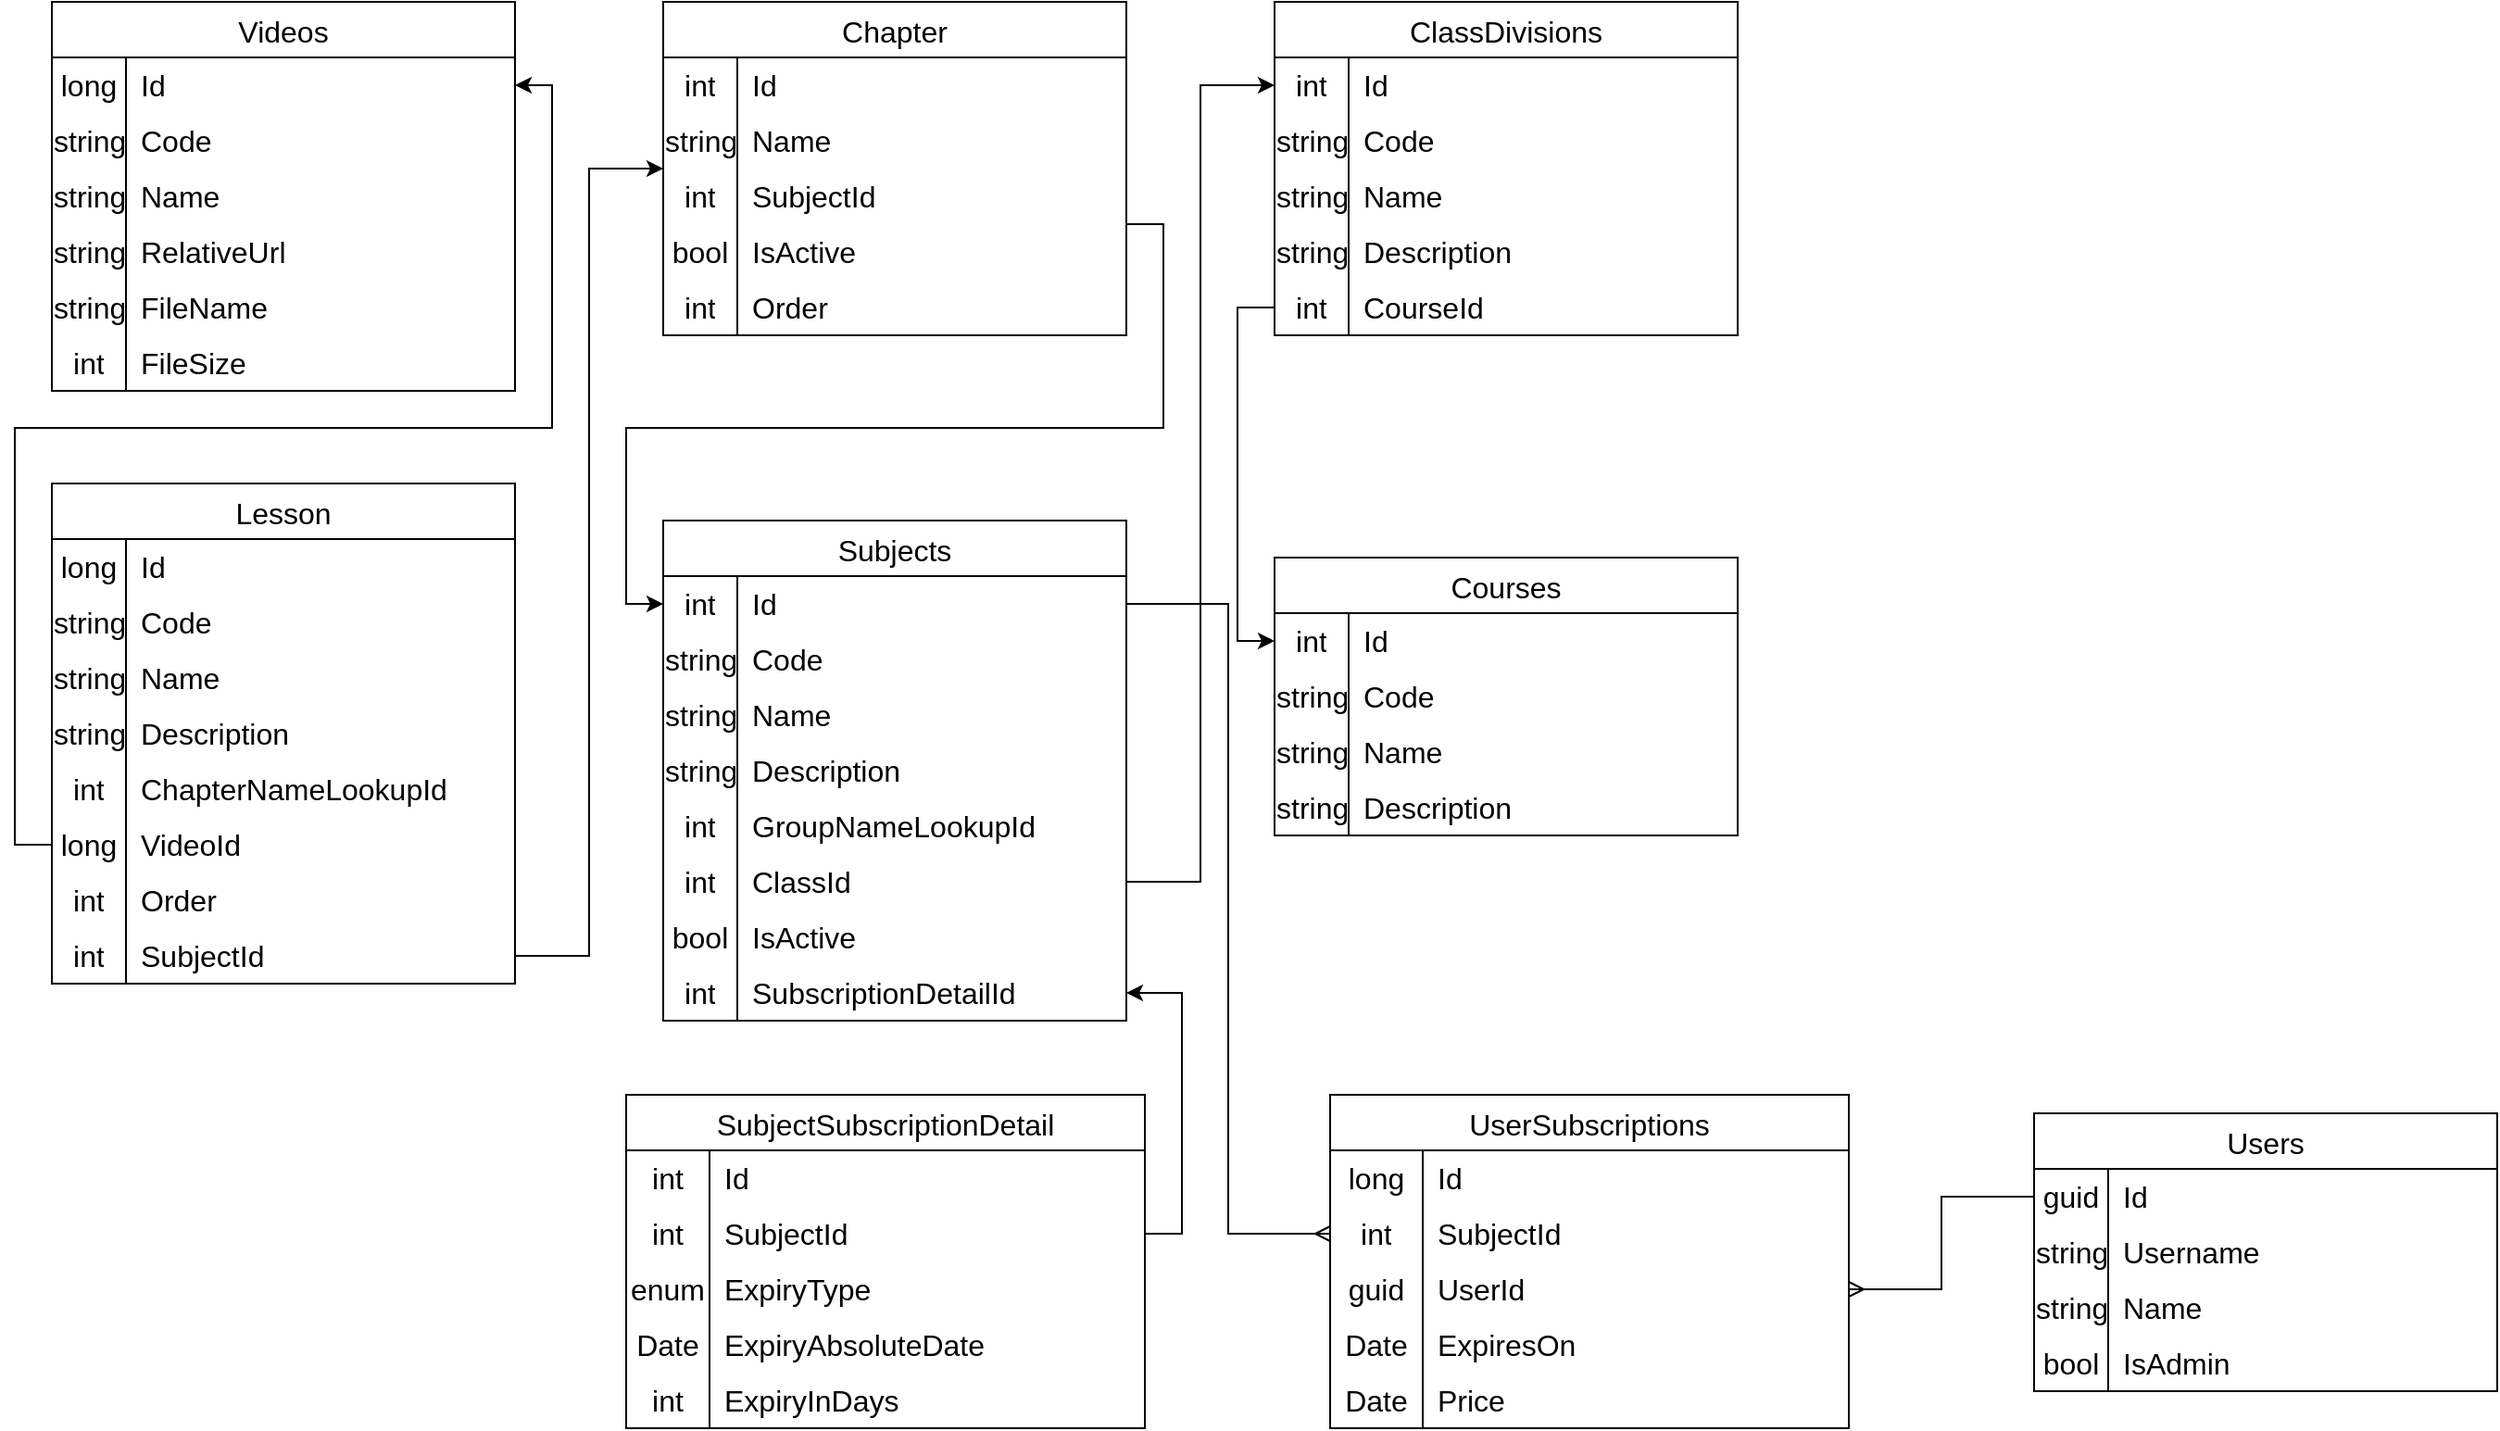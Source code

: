 <mxfile version="23.1.1" type="device">
  <diagram name="Page-1" id="6Dpz1PlJdeNZLasJSh75">
    <mxGraphModel dx="1257" dy="669" grid="1" gridSize="10" guides="1" tooltips="1" connect="1" arrows="1" fold="1" page="1" pageScale="1" pageWidth="850" pageHeight="1100" math="0" shadow="0">
      <root>
        <mxCell id="0" />
        <mxCell id="1" parent="0" />
        <mxCell id="N82D1AosZPbp4Vakxnu--1" value="Subjects" style="shape=table;startSize=30;container=1;collapsible=0;childLayout=tableLayout;fixedRows=1;rowLines=0;fontStyle=0;strokeColor=default;fontSize=16;" parent="1" vertex="1">
          <mxGeometry x="400" y="390" width="250" height="270" as="geometry" />
        </mxCell>
        <mxCell id="N82D1AosZPbp4Vakxnu--2" value="" style="shape=tableRow;horizontal=0;startSize=0;swimlaneHead=0;swimlaneBody=0;top=0;left=0;bottom=0;right=0;collapsible=0;dropTarget=0;fillColor=none;points=[[0,0.5],[1,0.5]];portConstraint=eastwest;strokeColor=inherit;fontSize=16;" parent="N82D1AosZPbp4Vakxnu--1" vertex="1">
          <mxGeometry y="30" width="250" height="30" as="geometry" />
        </mxCell>
        <mxCell id="N82D1AosZPbp4Vakxnu--3" value="int" style="shape=partialRectangle;html=1;whiteSpace=wrap;connectable=0;fillColor=none;top=0;left=0;bottom=0;right=0;overflow=hidden;pointerEvents=1;strokeColor=inherit;fontSize=16;" parent="N82D1AosZPbp4Vakxnu--2" vertex="1">
          <mxGeometry width="40" height="30" as="geometry">
            <mxRectangle width="40" height="30" as="alternateBounds" />
          </mxGeometry>
        </mxCell>
        <mxCell id="N82D1AosZPbp4Vakxnu--4" value="Id" style="shape=partialRectangle;html=1;whiteSpace=wrap;connectable=0;fillColor=none;top=0;left=0;bottom=0;right=0;align=left;spacingLeft=6;overflow=hidden;strokeColor=inherit;fontSize=16;" parent="N82D1AosZPbp4Vakxnu--2" vertex="1">
          <mxGeometry x="40" width="210" height="30" as="geometry">
            <mxRectangle width="210" height="30" as="alternateBounds" />
          </mxGeometry>
        </mxCell>
        <mxCell id="N82D1AosZPbp4Vakxnu--5" value="" style="shape=tableRow;horizontal=0;startSize=0;swimlaneHead=0;swimlaneBody=0;top=0;left=0;bottom=0;right=0;collapsible=0;dropTarget=0;fillColor=none;points=[[0,0.5],[1,0.5]];portConstraint=eastwest;strokeColor=inherit;fontSize=16;" parent="N82D1AosZPbp4Vakxnu--1" vertex="1">
          <mxGeometry y="60" width="250" height="30" as="geometry" />
        </mxCell>
        <mxCell id="N82D1AosZPbp4Vakxnu--6" value="string" style="shape=partialRectangle;html=1;whiteSpace=wrap;connectable=0;fillColor=none;top=0;left=0;bottom=0;right=0;overflow=hidden;strokeColor=inherit;fontSize=16;" parent="N82D1AosZPbp4Vakxnu--5" vertex="1">
          <mxGeometry width="40" height="30" as="geometry">
            <mxRectangle width="40" height="30" as="alternateBounds" />
          </mxGeometry>
        </mxCell>
        <mxCell id="N82D1AosZPbp4Vakxnu--7" value="Code" style="shape=partialRectangle;html=1;whiteSpace=wrap;connectable=0;fillColor=none;top=0;left=0;bottom=0;right=0;align=left;spacingLeft=6;overflow=hidden;strokeColor=inherit;fontSize=16;" parent="N82D1AosZPbp4Vakxnu--5" vertex="1">
          <mxGeometry x="40" width="210" height="30" as="geometry">
            <mxRectangle width="210" height="30" as="alternateBounds" />
          </mxGeometry>
        </mxCell>
        <mxCell id="N82D1AosZPbp4Vakxnu--8" value="" style="shape=tableRow;horizontal=0;startSize=0;swimlaneHead=0;swimlaneBody=0;top=0;left=0;bottom=0;right=0;collapsible=0;dropTarget=0;fillColor=none;points=[[0,0.5],[1,0.5]];portConstraint=eastwest;strokeColor=inherit;fontSize=16;" parent="N82D1AosZPbp4Vakxnu--1" vertex="1">
          <mxGeometry y="90" width="250" height="30" as="geometry" />
        </mxCell>
        <mxCell id="N82D1AosZPbp4Vakxnu--9" value="string" style="shape=partialRectangle;html=1;whiteSpace=wrap;connectable=0;fillColor=none;top=0;left=0;bottom=0;right=0;overflow=hidden;strokeColor=inherit;fontSize=16;" parent="N82D1AosZPbp4Vakxnu--8" vertex="1">
          <mxGeometry width="40" height="30" as="geometry">
            <mxRectangle width="40" height="30" as="alternateBounds" />
          </mxGeometry>
        </mxCell>
        <mxCell id="N82D1AosZPbp4Vakxnu--10" value="Name" style="shape=partialRectangle;html=1;whiteSpace=wrap;connectable=0;fillColor=none;top=0;left=0;bottom=0;right=0;align=left;spacingLeft=6;overflow=hidden;strokeColor=inherit;fontSize=16;" parent="N82D1AosZPbp4Vakxnu--8" vertex="1">
          <mxGeometry x="40" width="210" height="30" as="geometry">
            <mxRectangle width="210" height="30" as="alternateBounds" />
          </mxGeometry>
        </mxCell>
        <mxCell id="N82D1AosZPbp4Vakxnu--11" value="" style="shape=tableRow;horizontal=0;startSize=0;swimlaneHead=0;swimlaneBody=0;top=0;left=0;bottom=0;right=0;collapsible=0;dropTarget=0;fillColor=none;points=[[0,0.5],[1,0.5]];portConstraint=eastwest;strokeColor=inherit;fontSize=16;" parent="N82D1AosZPbp4Vakxnu--1" vertex="1">
          <mxGeometry y="120" width="250" height="30" as="geometry" />
        </mxCell>
        <mxCell id="N82D1AosZPbp4Vakxnu--12" value="string" style="shape=partialRectangle;html=1;whiteSpace=wrap;connectable=0;fillColor=none;top=0;left=0;bottom=0;right=0;overflow=hidden;strokeColor=inherit;fontSize=16;" parent="N82D1AosZPbp4Vakxnu--11" vertex="1">
          <mxGeometry width="40" height="30" as="geometry">
            <mxRectangle width="40" height="30" as="alternateBounds" />
          </mxGeometry>
        </mxCell>
        <mxCell id="N82D1AosZPbp4Vakxnu--13" value="Description" style="shape=partialRectangle;html=1;whiteSpace=wrap;connectable=0;fillColor=none;top=0;left=0;bottom=0;right=0;align=left;spacingLeft=6;overflow=hidden;strokeColor=inherit;fontSize=16;" parent="N82D1AosZPbp4Vakxnu--11" vertex="1">
          <mxGeometry x="40" width="210" height="30" as="geometry">
            <mxRectangle width="210" height="30" as="alternateBounds" />
          </mxGeometry>
        </mxCell>
        <mxCell id="N82D1AosZPbp4Vakxnu--14" value="" style="shape=tableRow;horizontal=0;startSize=0;swimlaneHead=0;swimlaneBody=0;top=0;left=0;bottom=0;right=0;collapsible=0;dropTarget=0;fillColor=none;points=[[0,0.5],[1,0.5]];portConstraint=eastwest;strokeColor=inherit;fontSize=16;" parent="N82D1AosZPbp4Vakxnu--1" vertex="1">
          <mxGeometry y="150" width="250" height="30" as="geometry" />
        </mxCell>
        <mxCell id="N82D1AosZPbp4Vakxnu--15" value="int" style="shape=partialRectangle;html=1;whiteSpace=wrap;connectable=0;fillColor=none;top=0;left=0;bottom=0;right=0;overflow=hidden;strokeColor=inherit;fontSize=16;" parent="N82D1AosZPbp4Vakxnu--14" vertex="1">
          <mxGeometry width="40" height="30" as="geometry">
            <mxRectangle width="40" height="30" as="alternateBounds" />
          </mxGeometry>
        </mxCell>
        <mxCell id="N82D1AosZPbp4Vakxnu--16" value="GroupNameLookupId" style="shape=partialRectangle;html=1;whiteSpace=wrap;connectable=0;fillColor=none;top=0;left=0;bottom=0;right=0;align=left;spacingLeft=6;overflow=hidden;strokeColor=inherit;fontSize=16;" parent="N82D1AosZPbp4Vakxnu--14" vertex="1">
          <mxGeometry x="40" width="210" height="30" as="geometry">
            <mxRectangle width="210" height="30" as="alternateBounds" />
          </mxGeometry>
        </mxCell>
        <mxCell id="N82D1AosZPbp4Vakxnu--95" value="" style="shape=tableRow;horizontal=0;startSize=0;swimlaneHead=0;swimlaneBody=0;top=0;left=0;bottom=0;right=0;collapsible=0;dropTarget=0;fillColor=none;points=[[0,0.5],[1,0.5]];portConstraint=eastwest;strokeColor=inherit;fontSize=16;" parent="N82D1AosZPbp4Vakxnu--1" vertex="1">
          <mxGeometry y="180" width="250" height="30" as="geometry" />
        </mxCell>
        <mxCell id="N82D1AosZPbp4Vakxnu--96" value="int" style="shape=partialRectangle;html=1;whiteSpace=wrap;connectable=0;fillColor=none;top=0;left=0;bottom=0;right=0;overflow=hidden;strokeColor=inherit;fontSize=16;" parent="N82D1AosZPbp4Vakxnu--95" vertex="1">
          <mxGeometry width="40" height="30" as="geometry">
            <mxRectangle width="40" height="30" as="alternateBounds" />
          </mxGeometry>
        </mxCell>
        <mxCell id="N82D1AosZPbp4Vakxnu--97" value="ClassId" style="shape=partialRectangle;html=1;whiteSpace=wrap;connectable=0;fillColor=none;top=0;left=0;bottom=0;right=0;align=left;spacingLeft=6;overflow=hidden;strokeColor=inherit;fontSize=16;" parent="N82D1AosZPbp4Vakxnu--95" vertex="1">
          <mxGeometry x="40" width="210" height="30" as="geometry">
            <mxRectangle width="210" height="30" as="alternateBounds" />
          </mxGeometry>
        </mxCell>
        <mxCell id="N82D1AosZPbp4Vakxnu--116" value="" style="shape=tableRow;horizontal=0;startSize=0;swimlaneHead=0;swimlaneBody=0;top=0;left=0;bottom=0;right=0;collapsible=0;dropTarget=0;fillColor=none;points=[[0,0.5],[1,0.5]];portConstraint=eastwest;strokeColor=inherit;fontSize=16;" parent="N82D1AosZPbp4Vakxnu--1" vertex="1">
          <mxGeometry y="210" width="250" height="30" as="geometry" />
        </mxCell>
        <mxCell id="N82D1AosZPbp4Vakxnu--117" value="bool" style="shape=partialRectangle;html=1;whiteSpace=wrap;connectable=0;fillColor=none;top=0;left=0;bottom=0;right=0;overflow=hidden;strokeColor=inherit;fontSize=16;" parent="N82D1AosZPbp4Vakxnu--116" vertex="1">
          <mxGeometry width="40" height="30" as="geometry">
            <mxRectangle width="40" height="30" as="alternateBounds" />
          </mxGeometry>
        </mxCell>
        <mxCell id="N82D1AosZPbp4Vakxnu--118" value="IsActive" style="shape=partialRectangle;html=1;whiteSpace=wrap;connectable=0;fillColor=none;top=0;left=0;bottom=0;right=0;align=left;spacingLeft=6;overflow=hidden;strokeColor=inherit;fontSize=16;" parent="N82D1AosZPbp4Vakxnu--116" vertex="1">
          <mxGeometry x="40" width="210" height="30" as="geometry">
            <mxRectangle width="210" height="30" as="alternateBounds" />
          </mxGeometry>
        </mxCell>
        <mxCell id="H6yWkx7Lxuztm1ubz8GX-56" value="" style="shape=tableRow;horizontal=0;startSize=0;swimlaneHead=0;swimlaneBody=0;top=0;left=0;bottom=0;right=0;collapsible=0;dropTarget=0;fillColor=none;points=[[0,0.5],[1,0.5]];portConstraint=eastwest;strokeColor=inherit;fontSize=16;" parent="N82D1AosZPbp4Vakxnu--1" vertex="1">
          <mxGeometry y="240" width="250" height="30" as="geometry" />
        </mxCell>
        <mxCell id="H6yWkx7Lxuztm1ubz8GX-57" value="int" style="shape=partialRectangle;html=1;whiteSpace=wrap;connectable=0;fillColor=none;top=0;left=0;bottom=0;right=0;overflow=hidden;strokeColor=inherit;fontSize=16;" parent="H6yWkx7Lxuztm1ubz8GX-56" vertex="1">
          <mxGeometry width="40" height="30" as="geometry">
            <mxRectangle width="40" height="30" as="alternateBounds" />
          </mxGeometry>
        </mxCell>
        <mxCell id="H6yWkx7Lxuztm1ubz8GX-58" value="SubscriptionDetailId" style="shape=partialRectangle;html=1;whiteSpace=wrap;connectable=0;fillColor=none;top=0;left=0;bottom=0;right=0;align=left;spacingLeft=6;overflow=hidden;strokeColor=inherit;fontSize=16;" parent="H6yWkx7Lxuztm1ubz8GX-56" vertex="1">
          <mxGeometry x="40" width="210" height="30" as="geometry">
            <mxRectangle width="210" height="30" as="alternateBounds" />
          </mxGeometry>
        </mxCell>
        <mxCell id="N82D1AosZPbp4Vakxnu--17" value="Lesson" style="shape=table;startSize=30;container=1;collapsible=0;childLayout=tableLayout;fixedRows=1;rowLines=0;fontStyle=0;strokeColor=default;fontSize=16;" parent="1" vertex="1">
          <mxGeometry x="70" y="370" width="250" height="270" as="geometry" />
        </mxCell>
        <mxCell id="N82D1AosZPbp4Vakxnu--18" value="" style="shape=tableRow;horizontal=0;startSize=0;swimlaneHead=0;swimlaneBody=0;top=0;left=0;bottom=0;right=0;collapsible=0;dropTarget=0;fillColor=none;points=[[0,0.5],[1,0.5]];portConstraint=eastwest;strokeColor=inherit;fontSize=16;" parent="N82D1AosZPbp4Vakxnu--17" vertex="1">
          <mxGeometry y="30" width="250" height="30" as="geometry" />
        </mxCell>
        <mxCell id="N82D1AosZPbp4Vakxnu--19" value="long" style="shape=partialRectangle;html=1;whiteSpace=wrap;connectable=0;fillColor=none;top=0;left=0;bottom=0;right=0;overflow=hidden;pointerEvents=1;strokeColor=inherit;fontSize=16;" parent="N82D1AosZPbp4Vakxnu--18" vertex="1">
          <mxGeometry width="40" height="30" as="geometry">
            <mxRectangle width="40" height="30" as="alternateBounds" />
          </mxGeometry>
        </mxCell>
        <mxCell id="N82D1AosZPbp4Vakxnu--20" value="Id" style="shape=partialRectangle;html=1;whiteSpace=wrap;connectable=0;fillColor=none;top=0;left=0;bottom=0;right=0;align=left;spacingLeft=6;overflow=hidden;strokeColor=inherit;fontSize=16;" parent="N82D1AosZPbp4Vakxnu--18" vertex="1">
          <mxGeometry x="40" width="210" height="30" as="geometry">
            <mxRectangle width="210" height="30" as="alternateBounds" />
          </mxGeometry>
        </mxCell>
        <mxCell id="N82D1AosZPbp4Vakxnu--21" value="" style="shape=tableRow;horizontal=0;startSize=0;swimlaneHead=0;swimlaneBody=0;top=0;left=0;bottom=0;right=0;collapsible=0;dropTarget=0;fillColor=none;points=[[0,0.5],[1,0.5]];portConstraint=eastwest;strokeColor=inherit;fontSize=16;" parent="N82D1AosZPbp4Vakxnu--17" vertex="1">
          <mxGeometry y="60" width="250" height="30" as="geometry" />
        </mxCell>
        <mxCell id="N82D1AosZPbp4Vakxnu--22" value="string" style="shape=partialRectangle;html=1;whiteSpace=wrap;connectable=0;fillColor=none;top=0;left=0;bottom=0;right=0;overflow=hidden;strokeColor=inherit;fontSize=16;" parent="N82D1AosZPbp4Vakxnu--21" vertex="1">
          <mxGeometry width="40" height="30" as="geometry">
            <mxRectangle width="40" height="30" as="alternateBounds" />
          </mxGeometry>
        </mxCell>
        <mxCell id="N82D1AosZPbp4Vakxnu--23" value="Code" style="shape=partialRectangle;html=1;whiteSpace=wrap;connectable=0;fillColor=none;top=0;left=0;bottom=0;right=0;align=left;spacingLeft=6;overflow=hidden;strokeColor=inherit;fontSize=16;" parent="N82D1AosZPbp4Vakxnu--21" vertex="1">
          <mxGeometry x="40" width="210" height="30" as="geometry">
            <mxRectangle width="210" height="30" as="alternateBounds" />
          </mxGeometry>
        </mxCell>
        <mxCell id="N82D1AosZPbp4Vakxnu--24" value="" style="shape=tableRow;horizontal=0;startSize=0;swimlaneHead=0;swimlaneBody=0;top=0;left=0;bottom=0;right=0;collapsible=0;dropTarget=0;fillColor=none;points=[[0,0.5],[1,0.5]];portConstraint=eastwest;strokeColor=inherit;fontSize=16;" parent="N82D1AosZPbp4Vakxnu--17" vertex="1">
          <mxGeometry y="90" width="250" height="30" as="geometry" />
        </mxCell>
        <mxCell id="N82D1AosZPbp4Vakxnu--25" value="string" style="shape=partialRectangle;html=1;whiteSpace=wrap;connectable=0;fillColor=none;top=0;left=0;bottom=0;right=0;overflow=hidden;strokeColor=inherit;fontSize=16;" parent="N82D1AosZPbp4Vakxnu--24" vertex="1">
          <mxGeometry width="40" height="30" as="geometry">
            <mxRectangle width="40" height="30" as="alternateBounds" />
          </mxGeometry>
        </mxCell>
        <mxCell id="N82D1AosZPbp4Vakxnu--26" value="Name" style="shape=partialRectangle;html=1;whiteSpace=wrap;connectable=0;fillColor=none;top=0;left=0;bottom=0;right=0;align=left;spacingLeft=6;overflow=hidden;strokeColor=inherit;fontSize=16;" parent="N82D1AosZPbp4Vakxnu--24" vertex="1">
          <mxGeometry x="40" width="210" height="30" as="geometry">
            <mxRectangle width="210" height="30" as="alternateBounds" />
          </mxGeometry>
        </mxCell>
        <mxCell id="N82D1AosZPbp4Vakxnu--27" value="" style="shape=tableRow;horizontal=0;startSize=0;swimlaneHead=0;swimlaneBody=0;top=0;left=0;bottom=0;right=0;collapsible=0;dropTarget=0;fillColor=none;points=[[0,0.5],[1,0.5]];portConstraint=eastwest;strokeColor=inherit;fontSize=16;" parent="N82D1AosZPbp4Vakxnu--17" vertex="1">
          <mxGeometry y="120" width="250" height="30" as="geometry" />
        </mxCell>
        <mxCell id="N82D1AosZPbp4Vakxnu--28" value="string" style="shape=partialRectangle;html=1;whiteSpace=wrap;connectable=0;fillColor=none;top=0;left=0;bottom=0;right=0;overflow=hidden;strokeColor=inherit;fontSize=16;" parent="N82D1AosZPbp4Vakxnu--27" vertex="1">
          <mxGeometry width="40" height="30" as="geometry">
            <mxRectangle width="40" height="30" as="alternateBounds" />
          </mxGeometry>
        </mxCell>
        <mxCell id="N82D1AosZPbp4Vakxnu--29" value="Description" style="shape=partialRectangle;html=1;whiteSpace=wrap;connectable=0;fillColor=none;top=0;left=0;bottom=0;right=0;align=left;spacingLeft=6;overflow=hidden;strokeColor=inherit;fontSize=16;" parent="N82D1AosZPbp4Vakxnu--27" vertex="1">
          <mxGeometry x="40" width="210" height="30" as="geometry">
            <mxRectangle width="210" height="30" as="alternateBounds" />
          </mxGeometry>
        </mxCell>
        <mxCell id="N82D1AosZPbp4Vakxnu--30" value="" style="shape=tableRow;horizontal=0;startSize=0;swimlaneHead=0;swimlaneBody=0;top=0;left=0;bottom=0;right=0;collapsible=0;dropTarget=0;fillColor=none;points=[[0,0.5],[1,0.5]];portConstraint=eastwest;strokeColor=inherit;fontSize=16;" parent="N82D1AosZPbp4Vakxnu--17" vertex="1">
          <mxGeometry y="150" width="250" height="30" as="geometry" />
        </mxCell>
        <mxCell id="N82D1AosZPbp4Vakxnu--31" value="int" style="shape=partialRectangle;html=1;whiteSpace=wrap;connectable=0;fillColor=none;top=0;left=0;bottom=0;right=0;overflow=hidden;strokeColor=inherit;fontSize=16;" parent="N82D1AosZPbp4Vakxnu--30" vertex="1">
          <mxGeometry width="40" height="30" as="geometry">
            <mxRectangle width="40" height="30" as="alternateBounds" />
          </mxGeometry>
        </mxCell>
        <mxCell id="N82D1AosZPbp4Vakxnu--32" value="ChapterNameLookupId" style="shape=partialRectangle;html=1;whiteSpace=wrap;connectable=0;fillColor=none;top=0;left=0;bottom=0;right=0;align=left;spacingLeft=6;overflow=hidden;strokeColor=inherit;fontSize=16;" parent="N82D1AosZPbp4Vakxnu--30" vertex="1">
          <mxGeometry x="40" width="210" height="30" as="geometry">
            <mxRectangle width="210" height="30" as="alternateBounds" />
          </mxGeometry>
        </mxCell>
        <mxCell id="N82D1AosZPbp4Vakxnu--33" value="" style="shape=tableRow;horizontal=0;startSize=0;swimlaneHead=0;swimlaneBody=0;top=0;left=0;bottom=0;right=0;collapsible=0;dropTarget=0;fillColor=none;points=[[0,0.5],[1,0.5]];portConstraint=eastwest;strokeColor=inherit;fontSize=16;" parent="N82D1AosZPbp4Vakxnu--17" vertex="1">
          <mxGeometry y="180" width="250" height="30" as="geometry" />
        </mxCell>
        <mxCell id="N82D1AosZPbp4Vakxnu--34" value="long" style="shape=partialRectangle;html=1;whiteSpace=wrap;connectable=0;fillColor=none;top=0;left=0;bottom=0;right=0;overflow=hidden;strokeColor=inherit;fontSize=16;" parent="N82D1AosZPbp4Vakxnu--33" vertex="1">
          <mxGeometry width="40" height="30" as="geometry">
            <mxRectangle width="40" height="30" as="alternateBounds" />
          </mxGeometry>
        </mxCell>
        <mxCell id="N82D1AosZPbp4Vakxnu--35" value="VideoId" style="shape=partialRectangle;html=1;whiteSpace=wrap;connectable=0;fillColor=none;top=0;left=0;bottom=0;right=0;align=left;spacingLeft=6;overflow=hidden;strokeColor=inherit;fontSize=16;" parent="N82D1AosZPbp4Vakxnu--33" vertex="1">
          <mxGeometry x="40" width="210" height="30" as="geometry">
            <mxRectangle width="210" height="30" as="alternateBounds" />
          </mxGeometry>
        </mxCell>
        <mxCell id="N82D1AosZPbp4Vakxnu--72" value="" style="shape=tableRow;horizontal=0;startSize=0;swimlaneHead=0;swimlaneBody=0;top=0;left=0;bottom=0;right=0;collapsible=0;dropTarget=0;fillColor=none;points=[[0,0.5],[1,0.5]];portConstraint=eastwest;strokeColor=inherit;fontSize=16;" parent="N82D1AosZPbp4Vakxnu--17" vertex="1">
          <mxGeometry y="210" width="250" height="30" as="geometry" />
        </mxCell>
        <mxCell id="N82D1AosZPbp4Vakxnu--73" value="int" style="shape=partialRectangle;html=1;whiteSpace=wrap;connectable=0;fillColor=none;top=0;left=0;bottom=0;right=0;overflow=hidden;strokeColor=inherit;fontSize=16;" parent="N82D1AosZPbp4Vakxnu--72" vertex="1">
          <mxGeometry width="40" height="30" as="geometry">
            <mxRectangle width="40" height="30" as="alternateBounds" />
          </mxGeometry>
        </mxCell>
        <mxCell id="N82D1AosZPbp4Vakxnu--74" value="Order" style="shape=partialRectangle;html=1;whiteSpace=wrap;connectable=0;fillColor=none;top=0;left=0;bottom=0;right=0;align=left;spacingLeft=6;overflow=hidden;strokeColor=inherit;fontSize=16;" parent="N82D1AosZPbp4Vakxnu--72" vertex="1">
          <mxGeometry x="40" width="210" height="30" as="geometry">
            <mxRectangle width="210" height="30" as="alternateBounds" />
          </mxGeometry>
        </mxCell>
        <mxCell id="N82D1AosZPbp4Vakxnu--75" value="" style="shape=tableRow;horizontal=0;startSize=0;swimlaneHead=0;swimlaneBody=0;top=0;left=0;bottom=0;right=0;collapsible=0;dropTarget=0;fillColor=none;points=[[0,0.5],[1,0.5]];portConstraint=eastwest;strokeColor=inherit;fontSize=16;" parent="N82D1AosZPbp4Vakxnu--17" vertex="1">
          <mxGeometry y="240" width="250" height="30" as="geometry" />
        </mxCell>
        <mxCell id="N82D1AosZPbp4Vakxnu--76" value="int" style="shape=partialRectangle;html=1;whiteSpace=wrap;connectable=0;fillColor=none;top=0;left=0;bottom=0;right=0;overflow=hidden;strokeColor=inherit;fontSize=16;" parent="N82D1AosZPbp4Vakxnu--75" vertex="1">
          <mxGeometry width="40" height="30" as="geometry">
            <mxRectangle width="40" height="30" as="alternateBounds" />
          </mxGeometry>
        </mxCell>
        <mxCell id="N82D1AosZPbp4Vakxnu--77" value="SubjectId" style="shape=partialRectangle;html=1;whiteSpace=wrap;connectable=0;fillColor=none;top=0;left=0;bottom=0;right=0;align=left;spacingLeft=6;overflow=hidden;strokeColor=inherit;fontSize=16;" parent="N82D1AosZPbp4Vakxnu--75" vertex="1">
          <mxGeometry x="40" width="210" height="30" as="geometry">
            <mxRectangle width="210" height="30" as="alternateBounds" />
          </mxGeometry>
        </mxCell>
        <mxCell id="N82D1AosZPbp4Vakxnu--36" value="Videos" style="shape=table;startSize=30;container=1;collapsible=0;childLayout=tableLayout;fixedRows=1;rowLines=0;fontStyle=0;strokeColor=default;fontSize=16;" parent="1" vertex="1">
          <mxGeometry x="70" y="110" width="250" height="210" as="geometry" />
        </mxCell>
        <mxCell id="N82D1AosZPbp4Vakxnu--37" value="" style="shape=tableRow;horizontal=0;startSize=0;swimlaneHead=0;swimlaneBody=0;top=0;left=0;bottom=0;right=0;collapsible=0;dropTarget=0;fillColor=none;points=[[0,0.5],[1,0.5]];portConstraint=eastwest;strokeColor=inherit;fontSize=16;" parent="N82D1AosZPbp4Vakxnu--36" vertex="1">
          <mxGeometry y="30" width="250" height="30" as="geometry" />
        </mxCell>
        <mxCell id="N82D1AosZPbp4Vakxnu--38" value="long" style="shape=partialRectangle;html=1;whiteSpace=wrap;connectable=0;fillColor=none;top=0;left=0;bottom=0;right=0;overflow=hidden;pointerEvents=1;strokeColor=inherit;fontSize=16;" parent="N82D1AosZPbp4Vakxnu--37" vertex="1">
          <mxGeometry width="40" height="30" as="geometry">
            <mxRectangle width="40" height="30" as="alternateBounds" />
          </mxGeometry>
        </mxCell>
        <mxCell id="N82D1AosZPbp4Vakxnu--39" value="Id" style="shape=partialRectangle;html=1;whiteSpace=wrap;connectable=0;fillColor=none;top=0;left=0;bottom=0;right=0;align=left;spacingLeft=6;overflow=hidden;strokeColor=inherit;fontSize=16;" parent="N82D1AosZPbp4Vakxnu--37" vertex="1">
          <mxGeometry x="40" width="210" height="30" as="geometry">
            <mxRectangle width="210" height="30" as="alternateBounds" />
          </mxGeometry>
        </mxCell>
        <mxCell id="N82D1AosZPbp4Vakxnu--40" value="" style="shape=tableRow;horizontal=0;startSize=0;swimlaneHead=0;swimlaneBody=0;top=0;left=0;bottom=0;right=0;collapsible=0;dropTarget=0;fillColor=none;points=[[0,0.5],[1,0.5]];portConstraint=eastwest;strokeColor=inherit;fontSize=16;" parent="N82D1AosZPbp4Vakxnu--36" vertex="1">
          <mxGeometry y="60" width="250" height="30" as="geometry" />
        </mxCell>
        <mxCell id="N82D1AosZPbp4Vakxnu--41" value="string" style="shape=partialRectangle;html=1;whiteSpace=wrap;connectable=0;fillColor=none;top=0;left=0;bottom=0;right=0;overflow=hidden;strokeColor=inherit;fontSize=16;" parent="N82D1AosZPbp4Vakxnu--40" vertex="1">
          <mxGeometry width="40" height="30" as="geometry">
            <mxRectangle width="40" height="30" as="alternateBounds" />
          </mxGeometry>
        </mxCell>
        <mxCell id="N82D1AosZPbp4Vakxnu--42" value="Code" style="shape=partialRectangle;html=1;whiteSpace=wrap;connectable=0;fillColor=none;top=0;left=0;bottom=0;right=0;align=left;spacingLeft=6;overflow=hidden;strokeColor=inherit;fontSize=16;" parent="N82D1AosZPbp4Vakxnu--40" vertex="1">
          <mxGeometry x="40" width="210" height="30" as="geometry">
            <mxRectangle width="210" height="30" as="alternateBounds" />
          </mxGeometry>
        </mxCell>
        <mxCell id="N82D1AosZPbp4Vakxnu--43" value="" style="shape=tableRow;horizontal=0;startSize=0;swimlaneHead=0;swimlaneBody=0;top=0;left=0;bottom=0;right=0;collapsible=0;dropTarget=0;fillColor=none;points=[[0,0.5],[1,0.5]];portConstraint=eastwest;strokeColor=inherit;fontSize=16;" parent="N82D1AosZPbp4Vakxnu--36" vertex="1">
          <mxGeometry y="90" width="250" height="30" as="geometry" />
        </mxCell>
        <mxCell id="N82D1AosZPbp4Vakxnu--44" value="string" style="shape=partialRectangle;html=1;whiteSpace=wrap;connectable=0;fillColor=none;top=0;left=0;bottom=0;right=0;overflow=hidden;strokeColor=inherit;fontSize=16;" parent="N82D1AosZPbp4Vakxnu--43" vertex="1">
          <mxGeometry width="40" height="30" as="geometry">
            <mxRectangle width="40" height="30" as="alternateBounds" />
          </mxGeometry>
        </mxCell>
        <mxCell id="N82D1AosZPbp4Vakxnu--45" value="Name" style="shape=partialRectangle;html=1;whiteSpace=wrap;connectable=0;fillColor=none;top=0;left=0;bottom=0;right=0;align=left;spacingLeft=6;overflow=hidden;strokeColor=inherit;fontSize=16;" parent="N82D1AosZPbp4Vakxnu--43" vertex="1">
          <mxGeometry x="40" width="210" height="30" as="geometry">
            <mxRectangle width="210" height="30" as="alternateBounds" />
          </mxGeometry>
        </mxCell>
        <mxCell id="N82D1AosZPbp4Vakxnu--46" value="" style="shape=tableRow;horizontal=0;startSize=0;swimlaneHead=0;swimlaneBody=0;top=0;left=0;bottom=0;right=0;collapsible=0;dropTarget=0;fillColor=none;points=[[0,0.5],[1,0.5]];portConstraint=eastwest;strokeColor=inherit;fontSize=16;" parent="N82D1AosZPbp4Vakxnu--36" vertex="1">
          <mxGeometry y="120" width="250" height="30" as="geometry" />
        </mxCell>
        <mxCell id="N82D1AosZPbp4Vakxnu--47" value="string" style="shape=partialRectangle;html=1;whiteSpace=wrap;connectable=0;fillColor=none;top=0;left=0;bottom=0;right=0;overflow=hidden;strokeColor=inherit;fontSize=16;" parent="N82D1AosZPbp4Vakxnu--46" vertex="1">
          <mxGeometry width="40" height="30" as="geometry">
            <mxRectangle width="40" height="30" as="alternateBounds" />
          </mxGeometry>
        </mxCell>
        <mxCell id="N82D1AosZPbp4Vakxnu--48" value="RelativeUrl" style="shape=partialRectangle;html=1;whiteSpace=wrap;connectable=0;fillColor=none;top=0;left=0;bottom=0;right=0;align=left;spacingLeft=6;overflow=hidden;strokeColor=inherit;fontSize=16;" parent="N82D1AosZPbp4Vakxnu--46" vertex="1">
          <mxGeometry x="40" width="210" height="30" as="geometry">
            <mxRectangle width="210" height="30" as="alternateBounds" />
          </mxGeometry>
        </mxCell>
        <mxCell id="N82D1AosZPbp4Vakxnu--49" value="" style="shape=tableRow;horizontal=0;startSize=0;swimlaneHead=0;swimlaneBody=0;top=0;left=0;bottom=0;right=0;collapsible=0;dropTarget=0;fillColor=none;points=[[0,0.5],[1,0.5]];portConstraint=eastwest;strokeColor=inherit;fontSize=16;" parent="N82D1AosZPbp4Vakxnu--36" vertex="1">
          <mxGeometry y="150" width="250" height="30" as="geometry" />
        </mxCell>
        <mxCell id="N82D1AosZPbp4Vakxnu--50" value="string" style="shape=partialRectangle;html=1;whiteSpace=wrap;connectable=0;fillColor=none;top=0;left=0;bottom=0;right=0;overflow=hidden;strokeColor=inherit;fontSize=16;" parent="N82D1AosZPbp4Vakxnu--49" vertex="1">
          <mxGeometry width="40" height="30" as="geometry">
            <mxRectangle width="40" height="30" as="alternateBounds" />
          </mxGeometry>
        </mxCell>
        <mxCell id="N82D1AosZPbp4Vakxnu--51" value="FileName" style="shape=partialRectangle;html=1;whiteSpace=wrap;connectable=0;fillColor=none;top=0;left=0;bottom=0;right=0;align=left;spacingLeft=6;overflow=hidden;strokeColor=inherit;fontSize=16;" parent="N82D1AosZPbp4Vakxnu--49" vertex="1">
          <mxGeometry x="40" width="210" height="30" as="geometry">
            <mxRectangle width="210" height="30" as="alternateBounds" />
          </mxGeometry>
        </mxCell>
        <mxCell id="N82D1AosZPbp4Vakxnu--119" value="" style="shape=tableRow;horizontal=0;startSize=0;swimlaneHead=0;swimlaneBody=0;top=0;left=0;bottom=0;right=0;collapsible=0;dropTarget=0;fillColor=none;points=[[0,0.5],[1,0.5]];portConstraint=eastwest;strokeColor=inherit;fontSize=16;" parent="N82D1AosZPbp4Vakxnu--36" vertex="1">
          <mxGeometry y="180" width="250" height="30" as="geometry" />
        </mxCell>
        <mxCell id="N82D1AosZPbp4Vakxnu--120" value="int" style="shape=partialRectangle;html=1;whiteSpace=wrap;connectable=0;fillColor=none;top=0;left=0;bottom=0;right=0;overflow=hidden;strokeColor=inherit;fontSize=16;" parent="N82D1AosZPbp4Vakxnu--119" vertex="1">
          <mxGeometry width="40" height="30" as="geometry">
            <mxRectangle width="40" height="30" as="alternateBounds" />
          </mxGeometry>
        </mxCell>
        <mxCell id="N82D1AosZPbp4Vakxnu--121" value="FileSize" style="shape=partialRectangle;html=1;whiteSpace=wrap;connectable=0;fillColor=none;top=0;left=0;bottom=0;right=0;align=left;spacingLeft=6;overflow=hidden;strokeColor=inherit;fontSize=16;" parent="N82D1AosZPbp4Vakxnu--119" vertex="1">
          <mxGeometry x="40" width="210" height="30" as="geometry">
            <mxRectangle width="210" height="30" as="alternateBounds" />
          </mxGeometry>
        </mxCell>
        <mxCell id="N82D1AosZPbp4Vakxnu--55" style="edgeStyle=orthogonalEdgeStyle;rounded=0;orthogonalLoop=1;jettySize=auto;html=1;exitX=0;exitY=0.5;exitDx=0;exitDy=0;entryX=1;entryY=0.5;entryDx=0;entryDy=0;" parent="1" source="N82D1AosZPbp4Vakxnu--33" target="N82D1AosZPbp4Vakxnu--37" edge="1">
          <mxGeometry relative="1" as="geometry">
            <Array as="points">
              <mxPoint x="50" y="565" />
              <mxPoint x="50" y="340" />
              <mxPoint x="340" y="340" />
              <mxPoint x="340" y="155" />
            </Array>
          </mxGeometry>
        </mxCell>
        <mxCell id="N82D1AosZPbp4Vakxnu--78" style="edgeStyle=orthogonalEdgeStyle;rounded=0;orthogonalLoop=1;jettySize=auto;html=1;exitX=1;exitY=0.5;exitDx=0;exitDy=0;entryX=0;entryY=0.5;entryDx=0;entryDy=0;" parent="1" source="H6yWkx7Lxuztm1ubz8GX-1" target="N82D1AosZPbp4Vakxnu--2" edge="1">
          <mxGeometry relative="1" as="geometry">
            <Array as="points">
              <mxPoint x="650" y="230" />
              <mxPoint x="670" y="230" />
              <mxPoint x="670" y="340" />
              <mxPoint x="380" y="340" />
              <mxPoint x="380" y="435" />
            </Array>
          </mxGeometry>
        </mxCell>
        <mxCell id="N82D1AosZPbp4Vakxnu--79" value="ClassDivisions" style="shape=table;startSize=30;container=1;collapsible=0;childLayout=tableLayout;fixedRows=1;rowLines=0;fontStyle=0;strokeColor=default;fontSize=16;" parent="1" vertex="1">
          <mxGeometry x="730" y="110" width="250" height="180" as="geometry" />
        </mxCell>
        <mxCell id="N82D1AosZPbp4Vakxnu--80" value="" style="shape=tableRow;horizontal=0;startSize=0;swimlaneHead=0;swimlaneBody=0;top=0;left=0;bottom=0;right=0;collapsible=0;dropTarget=0;fillColor=none;points=[[0,0.5],[1,0.5]];portConstraint=eastwest;strokeColor=inherit;fontSize=16;" parent="N82D1AosZPbp4Vakxnu--79" vertex="1">
          <mxGeometry y="30" width="250" height="30" as="geometry" />
        </mxCell>
        <mxCell id="N82D1AosZPbp4Vakxnu--81" value="int" style="shape=partialRectangle;html=1;whiteSpace=wrap;connectable=0;fillColor=none;top=0;left=0;bottom=0;right=0;overflow=hidden;pointerEvents=1;strokeColor=inherit;fontSize=16;" parent="N82D1AosZPbp4Vakxnu--80" vertex="1">
          <mxGeometry width="40" height="30" as="geometry">
            <mxRectangle width="40" height="30" as="alternateBounds" />
          </mxGeometry>
        </mxCell>
        <mxCell id="N82D1AosZPbp4Vakxnu--82" value="Id" style="shape=partialRectangle;html=1;whiteSpace=wrap;connectable=0;fillColor=none;top=0;left=0;bottom=0;right=0;align=left;spacingLeft=6;overflow=hidden;strokeColor=inherit;fontSize=16;" parent="N82D1AosZPbp4Vakxnu--80" vertex="1">
          <mxGeometry x="40" width="210" height="30" as="geometry">
            <mxRectangle width="210" height="30" as="alternateBounds" />
          </mxGeometry>
        </mxCell>
        <mxCell id="N82D1AosZPbp4Vakxnu--83" value="" style="shape=tableRow;horizontal=0;startSize=0;swimlaneHead=0;swimlaneBody=0;top=0;left=0;bottom=0;right=0;collapsible=0;dropTarget=0;fillColor=none;points=[[0,0.5],[1,0.5]];portConstraint=eastwest;strokeColor=inherit;fontSize=16;" parent="N82D1AosZPbp4Vakxnu--79" vertex="1">
          <mxGeometry y="60" width="250" height="30" as="geometry" />
        </mxCell>
        <mxCell id="N82D1AosZPbp4Vakxnu--84" value="string" style="shape=partialRectangle;html=1;whiteSpace=wrap;connectable=0;fillColor=none;top=0;left=0;bottom=0;right=0;overflow=hidden;strokeColor=inherit;fontSize=16;" parent="N82D1AosZPbp4Vakxnu--83" vertex="1">
          <mxGeometry width="40" height="30" as="geometry">
            <mxRectangle width="40" height="30" as="alternateBounds" />
          </mxGeometry>
        </mxCell>
        <mxCell id="N82D1AosZPbp4Vakxnu--85" value="Code" style="shape=partialRectangle;html=1;whiteSpace=wrap;connectable=0;fillColor=none;top=0;left=0;bottom=0;right=0;align=left;spacingLeft=6;overflow=hidden;strokeColor=inherit;fontSize=16;" parent="N82D1AosZPbp4Vakxnu--83" vertex="1">
          <mxGeometry x="40" width="210" height="30" as="geometry">
            <mxRectangle width="210" height="30" as="alternateBounds" />
          </mxGeometry>
        </mxCell>
        <mxCell id="N82D1AosZPbp4Vakxnu--86" value="" style="shape=tableRow;horizontal=0;startSize=0;swimlaneHead=0;swimlaneBody=0;top=0;left=0;bottom=0;right=0;collapsible=0;dropTarget=0;fillColor=none;points=[[0,0.5],[1,0.5]];portConstraint=eastwest;strokeColor=inherit;fontSize=16;" parent="N82D1AosZPbp4Vakxnu--79" vertex="1">
          <mxGeometry y="90" width="250" height="30" as="geometry" />
        </mxCell>
        <mxCell id="N82D1AosZPbp4Vakxnu--87" value="string" style="shape=partialRectangle;html=1;whiteSpace=wrap;connectable=0;fillColor=none;top=0;left=0;bottom=0;right=0;overflow=hidden;strokeColor=inherit;fontSize=16;" parent="N82D1AosZPbp4Vakxnu--86" vertex="1">
          <mxGeometry width="40" height="30" as="geometry">
            <mxRectangle width="40" height="30" as="alternateBounds" />
          </mxGeometry>
        </mxCell>
        <mxCell id="N82D1AosZPbp4Vakxnu--88" value="Name" style="shape=partialRectangle;html=1;whiteSpace=wrap;connectable=0;fillColor=none;top=0;left=0;bottom=0;right=0;align=left;spacingLeft=6;overflow=hidden;strokeColor=inherit;fontSize=16;" parent="N82D1AosZPbp4Vakxnu--86" vertex="1">
          <mxGeometry x="40" width="210" height="30" as="geometry">
            <mxRectangle width="210" height="30" as="alternateBounds" />
          </mxGeometry>
        </mxCell>
        <mxCell id="N82D1AosZPbp4Vakxnu--89" value="" style="shape=tableRow;horizontal=0;startSize=0;swimlaneHead=0;swimlaneBody=0;top=0;left=0;bottom=0;right=0;collapsible=0;dropTarget=0;fillColor=none;points=[[0,0.5],[1,0.5]];portConstraint=eastwest;strokeColor=inherit;fontSize=16;" parent="N82D1AosZPbp4Vakxnu--79" vertex="1">
          <mxGeometry y="120" width="250" height="30" as="geometry" />
        </mxCell>
        <mxCell id="N82D1AosZPbp4Vakxnu--90" value="string" style="shape=partialRectangle;html=1;whiteSpace=wrap;connectable=0;fillColor=none;top=0;left=0;bottom=0;right=0;overflow=hidden;strokeColor=inherit;fontSize=16;" parent="N82D1AosZPbp4Vakxnu--89" vertex="1">
          <mxGeometry width="40" height="30" as="geometry">
            <mxRectangle width="40" height="30" as="alternateBounds" />
          </mxGeometry>
        </mxCell>
        <mxCell id="N82D1AosZPbp4Vakxnu--91" value="Description" style="shape=partialRectangle;html=1;whiteSpace=wrap;connectable=0;fillColor=none;top=0;left=0;bottom=0;right=0;align=left;spacingLeft=6;overflow=hidden;strokeColor=inherit;fontSize=16;" parent="N82D1AosZPbp4Vakxnu--89" vertex="1">
          <mxGeometry x="40" width="210" height="30" as="geometry">
            <mxRectangle width="210" height="30" as="alternateBounds" />
          </mxGeometry>
        </mxCell>
        <mxCell id="N82D1AosZPbp4Vakxnu--112" value="" style="shape=tableRow;horizontal=0;startSize=0;swimlaneHead=0;swimlaneBody=0;top=0;left=0;bottom=0;right=0;collapsible=0;dropTarget=0;fillColor=none;points=[[0,0.5],[1,0.5]];portConstraint=eastwest;strokeColor=inherit;fontSize=16;" parent="N82D1AosZPbp4Vakxnu--79" vertex="1">
          <mxGeometry y="150" width="250" height="30" as="geometry" />
        </mxCell>
        <mxCell id="N82D1AosZPbp4Vakxnu--113" value="int" style="shape=partialRectangle;html=1;whiteSpace=wrap;connectable=0;fillColor=none;top=0;left=0;bottom=0;right=0;overflow=hidden;strokeColor=inherit;fontSize=16;" parent="N82D1AosZPbp4Vakxnu--112" vertex="1">
          <mxGeometry width="40" height="30" as="geometry">
            <mxRectangle width="40" height="30" as="alternateBounds" />
          </mxGeometry>
        </mxCell>
        <mxCell id="N82D1AosZPbp4Vakxnu--114" value="CourseId" style="shape=partialRectangle;html=1;whiteSpace=wrap;connectable=0;fillColor=none;top=0;left=0;bottom=0;right=0;align=left;spacingLeft=6;overflow=hidden;strokeColor=inherit;fontSize=16;" parent="N82D1AosZPbp4Vakxnu--112" vertex="1">
          <mxGeometry x="40" width="210" height="30" as="geometry">
            <mxRectangle width="210" height="30" as="alternateBounds" />
          </mxGeometry>
        </mxCell>
        <mxCell id="N82D1AosZPbp4Vakxnu--98" style="edgeStyle=orthogonalEdgeStyle;rounded=0;orthogonalLoop=1;jettySize=auto;html=1;exitX=1;exitY=0.5;exitDx=0;exitDy=0;entryX=0;entryY=0.5;entryDx=0;entryDy=0;" parent="1" source="N82D1AosZPbp4Vakxnu--95" target="N82D1AosZPbp4Vakxnu--80" edge="1">
          <mxGeometry relative="1" as="geometry" />
        </mxCell>
        <mxCell id="N82D1AosZPbp4Vakxnu--99" value="Courses" style="shape=table;startSize=30;container=1;collapsible=0;childLayout=tableLayout;fixedRows=1;rowLines=0;fontStyle=0;strokeColor=default;fontSize=16;" parent="1" vertex="1">
          <mxGeometry x="730" y="410" width="250" height="150" as="geometry" />
        </mxCell>
        <mxCell id="N82D1AosZPbp4Vakxnu--100" value="" style="shape=tableRow;horizontal=0;startSize=0;swimlaneHead=0;swimlaneBody=0;top=0;left=0;bottom=0;right=0;collapsible=0;dropTarget=0;fillColor=none;points=[[0,0.5],[1,0.5]];portConstraint=eastwest;strokeColor=inherit;fontSize=16;" parent="N82D1AosZPbp4Vakxnu--99" vertex="1">
          <mxGeometry y="30" width="250" height="30" as="geometry" />
        </mxCell>
        <mxCell id="N82D1AosZPbp4Vakxnu--101" value="int" style="shape=partialRectangle;html=1;whiteSpace=wrap;connectable=0;fillColor=none;top=0;left=0;bottom=0;right=0;overflow=hidden;pointerEvents=1;strokeColor=inherit;fontSize=16;" parent="N82D1AosZPbp4Vakxnu--100" vertex="1">
          <mxGeometry width="40" height="30" as="geometry">
            <mxRectangle width="40" height="30" as="alternateBounds" />
          </mxGeometry>
        </mxCell>
        <mxCell id="N82D1AosZPbp4Vakxnu--102" value="Id" style="shape=partialRectangle;html=1;whiteSpace=wrap;connectable=0;fillColor=none;top=0;left=0;bottom=0;right=0;align=left;spacingLeft=6;overflow=hidden;strokeColor=inherit;fontSize=16;" parent="N82D1AosZPbp4Vakxnu--100" vertex="1">
          <mxGeometry x="40" width="210" height="30" as="geometry">
            <mxRectangle width="210" height="30" as="alternateBounds" />
          </mxGeometry>
        </mxCell>
        <mxCell id="N82D1AosZPbp4Vakxnu--103" value="" style="shape=tableRow;horizontal=0;startSize=0;swimlaneHead=0;swimlaneBody=0;top=0;left=0;bottom=0;right=0;collapsible=0;dropTarget=0;fillColor=none;points=[[0,0.5],[1,0.5]];portConstraint=eastwest;strokeColor=inherit;fontSize=16;" parent="N82D1AosZPbp4Vakxnu--99" vertex="1">
          <mxGeometry y="60" width="250" height="30" as="geometry" />
        </mxCell>
        <mxCell id="N82D1AosZPbp4Vakxnu--104" value="string" style="shape=partialRectangle;html=1;whiteSpace=wrap;connectable=0;fillColor=none;top=0;left=0;bottom=0;right=0;overflow=hidden;strokeColor=inherit;fontSize=16;" parent="N82D1AosZPbp4Vakxnu--103" vertex="1">
          <mxGeometry width="40" height="30" as="geometry">
            <mxRectangle width="40" height="30" as="alternateBounds" />
          </mxGeometry>
        </mxCell>
        <mxCell id="N82D1AosZPbp4Vakxnu--105" value="Code" style="shape=partialRectangle;html=1;whiteSpace=wrap;connectable=0;fillColor=none;top=0;left=0;bottom=0;right=0;align=left;spacingLeft=6;overflow=hidden;strokeColor=inherit;fontSize=16;" parent="N82D1AosZPbp4Vakxnu--103" vertex="1">
          <mxGeometry x="40" width="210" height="30" as="geometry">
            <mxRectangle width="210" height="30" as="alternateBounds" />
          </mxGeometry>
        </mxCell>
        <mxCell id="N82D1AosZPbp4Vakxnu--106" value="" style="shape=tableRow;horizontal=0;startSize=0;swimlaneHead=0;swimlaneBody=0;top=0;left=0;bottom=0;right=0;collapsible=0;dropTarget=0;fillColor=none;points=[[0,0.5],[1,0.5]];portConstraint=eastwest;strokeColor=inherit;fontSize=16;" parent="N82D1AosZPbp4Vakxnu--99" vertex="1">
          <mxGeometry y="90" width="250" height="30" as="geometry" />
        </mxCell>
        <mxCell id="N82D1AosZPbp4Vakxnu--107" value="string" style="shape=partialRectangle;html=1;whiteSpace=wrap;connectable=0;fillColor=none;top=0;left=0;bottom=0;right=0;overflow=hidden;strokeColor=inherit;fontSize=16;" parent="N82D1AosZPbp4Vakxnu--106" vertex="1">
          <mxGeometry width="40" height="30" as="geometry">
            <mxRectangle width="40" height="30" as="alternateBounds" />
          </mxGeometry>
        </mxCell>
        <mxCell id="N82D1AosZPbp4Vakxnu--108" value="Name" style="shape=partialRectangle;html=1;whiteSpace=wrap;connectable=0;fillColor=none;top=0;left=0;bottom=0;right=0;align=left;spacingLeft=6;overflow=hidden;strokeColor=inherit;fontSize=16;" parent="N82D1AosZPbp4Vakxnu--106" vertex="1">
          <mxGeometry x="40" width="210" height="30" as="geometry">
            <mxRectangle width="210" height="30" as="alternateBounds" />
          </mxGeometry>
        </mxCell>
        <mxCell id="N82D1AosZPbp4Vakxnu--109" value="" style="shape=tableRow;horizontal=0;startSize=0;swimlaneHead=0;swimlaneBody=0;top=0;left=0;bottom=0;right=0;collapsible=0;dropTarget=0;fillColor=none;points=[[0,0.5],[1,0.5]];portConstraint=eastwest;strokeColor=inherit;fontSize=16;" parent="N82D1AosZPbp4Vakxnu--99" vertex="1">
          <mxGeometry y="120" width="250" height="30" as="geometry" />
        </mxCell>
        <mxCell id="N82D1AosZPbp4Vakxnu--110" value="string" style="shape=partialRectangle;html=1;whiteSpace=wrap;connectable=0;fillColor=none;top=0;left=0;bottom=0;right=0;overflow=hidden;strokeColor=inherit;fontSize=16;" parent="N82D1AosZPbp4Vakxnu--109" vertex="1">
          <mxGeometry width="40" height="30" as="geometry">
            <mxRectangle width="40" height="30" as="alternateBounds" />
          </mxGeometry>
        </mxCell>
        <mxCell id="N82D1AosZPbp4Vakxnu--111" value="Description" style="shape=partialRectangle;html=1;whiteSpace=wrap;connectable=0;fillColor=none;top=0;left=0;bottom=0;right=0;align=left;spacingLeft=6;overflow=hidden;strokeColor=inherit;fontSize=16;" parent="N82D1AosZPbp4Vakxnu--109" vertex="1">
          <mxGeometry x="40" width="210" height="30" as="geometry">
            <mxRectangle width="210" height="30" as="alternateBounds" />
          </mxGeometry>
        </mxCell>
        <mxCell id="N82D1AosZPbp4Vakxnu--115" style="edgeStyle=orthogonalEdgeStyle;rounded=0;orthogonalLoop=1;jettySize=auto;html=1;entryX=0;entryY=0.5;entryDx=0;entryDy=0;" parent="1" source="N82D1AosZPbp4Vakxnu--112" target="N82D1AosZPbp4Vakxnu--100" edge="1">
          <mxGeometry relative="1" as="geometry" />
        </mxCell>
        <mxCell id="H6yWkx7Lxuztm1ubz8GX-23" value="" style="edgeStyle=orthogonalEdgeStyle;rounded=0;orthogonalLoop=1;jettySize=auto;html=1;exitX=1;exitY=0.5;exitDx=0;exitDy=0;entryX=0;entryY=0.5;entryDx=0;entryDy=0;" parent="1" source="N82D1AosZPbp4Vakxnu--75" target="H6yWkx7Lxuztm1ubz8GX-1" edge="1">
          <mxGeometry relative="1" as="geometry">
            <mxPoint x="320" y="625" as="sourcePoint" />
            <mxPoint x="840" y="155" as="targetPoint" />
          </mxGeometry>
        </mxCell>
        <mxCell id="H6yWkx7Lxuztm1ubz8GX-1" value="Chapter" style="shape=table;startSize=30;container=1;collapsible=0;childLayout=tableLayout;fixedRows=1;rowLines=0;fontStyle=0;strokeColor=default;fontSize=16;" parent="1" vertex="1">
          <mxGeometry x="400" y="110" width="250" height="180" as="geometry" />
        </mxCell>
        <mxCell id="H6yWkx7Lxuztm1ubz8GX-2" value="" style="shape=tableRow;horizontal=0;startSize=0;swimlaneHead=0;swimlaneBody=0;top=0;left=0;bottom=0;right=0;collapsible=0;dropTarget=0;fillColor=none;points=[[0,0.5],[1,0.5]];portConstraint=eastwest;strokeColor=inherit;fontSize=16;" parent="H6yWkx7Lxuztm1ubz8GX-1" vertex="1">
          <mxGeometry y="30" width="250" height="30" as="geometry" />
        </mxCell>
        <mxCell id="H6yWkx7Lxuztm1ubz8GX-3" value="int" style="shape=partialRectangle;html=1;whiteSpace=wrap;connectable=0;fillColor=none;top=0;left=0;bottom=0;right=0;overflow=hidden;pointerEvents=1;strokeColor=inherit;fontSize=16;" parent="H6yWkx7Lxuztm1ubz8GX-2" vertex="1">
          <mxGeometry width="40" height="30" as="geometry">
            <mxRectangle width="40" height="30" as="alternateBounds" />
          </mxGeometry>
        </mxCell>
        <mxCell id="H6yWkx7Lxuztm1ubz8GX-4" value="Id" style="shape=partialRectangle;html=1;whiteSpace=wrap;connectable=0;fillColor=none;top=0;left=0;bottom=0;right=0;align=left;spacingLeft=6;overflow=hidden;strokeColor=inherit;fontSize=16;" parent="H6yWkx7Lxuztm1ubz8GX-2" vertex="1">
          <mxGeometry x="40" width="210" height="30" as="geometry">
            <mxRectangle width="210" height="30" as="alternateBounds" />
          </mxGeometry>
        </mxCell>
        <mxCell id="H6yWkx7Lxuztm1ubz8GX-8" value="" style="shape=tableRow;horizontal=0;startSize=0;swimlaneHead=0;swimlaneBody=0;top=0;left=0;bottom=0;right=0;collapsible=0;dropTarget=0;fillColor=none;points=[[0,0.5],[1,0.5]];portConstraint=eastwest;strokeColor=inherit;fontSize=16;" parent="H6yWkx7Lxuztm1ubz8GX-1" vertex="1">
          <mxGeometry y="60" width="250" height="30" as="geometry" />
        </mxCell>
        <mxCell id="H6yWkx7Lxuztm1ubz8GX-9" value="string" style="shape=partialRectangle;html=1;whiteSpace=wrap;connectable=0;fillColor=none;top=0;left=0;bottom=0;right=0;overflow=hidden;strokeColor=inherit;fontSize=16;" parent="H6yWkx7Lxuztm1ubz8GX-8" vertex="1">
          <mxGeometry width="40" height="30" as="geometry">
            <mxRectangle width="40" height="30" as="alternateBounds" />
          </mxGeometry>
        </mxCell>
        <mxCell id="H6yWkx7Lxuztm1ubz8GX-10" value="Name" style="shape=partialRectangle;html=1;whiteSpace=wrap;connectable=0;fillColor=none;top=0;left=0;bottom=0;right=0;align=left;spacingLeft=6;overflow=hidden;strokeColor=inherit;fontSize=16;" parent="H6yWkx7Lxuztm1ubz8GX-8" vertex="1">
          <mxGeometry x="40" width="210" height="30" as="geometry">
            <mxRectangle width="210" height="30" as="alternateBounds" />
          </mxGeometry>
        </mxCell>
        <mxCell id="H6yWkx7Lxuztm1ubz8GX-17" value="" style="shape=tableRow;horizontal=0;startSize=0;swimlaneHead=0;swimlaneBody=0;top=0;left=0;bottom=0;right=0;collapsible=0;dropTarget=0;fillColor=none;points=[[0,0.5],[1,0.5]];portConstraint=eastwest;strokeColor=inherit;fontSize=16;" parent="H6yWkx7Lxuztm1ubz8GX-1" vertex="1">
          <mxGeometry y="90" width="250" height="30" as="geometry" />
        </mxCell>
        <mxCell id="H6yWkx7Lxuztm1ubz8GX-18" value="int" style="shape=partialRectangle;html=1;whiteSpace=wrap;connectable=0;fillColor=none;top=0;left=0;bottom=0;right=0;overflow=hidden;strokeColor=inherit;fontSize=16;" parent="H6yWkx7Lxuztm1ubz8GX-17" vertex="1">
          <mxGeometry width="40" height="30" as="geometry">
            <mxRectangle width="40" height="30" as="alternateBounds" />
          </mxGeometry>
        </mxCell>
        <mxCell id="H6yWkx7Lxuztm1ubz8GX-19" value="SubjectId" style="shape=partialRectangle;html=1;whiteSpace=wrap;connectable=0;fillColor=none;top=0;left=0;bottom=0;right=0;align=left;spacingLeft=6;overflow=hidden;strokeColor=inherit;fontSize=16;" parent="H6yWkx7Lxuztm1ubz8GX-17" vertex="1">
          <mxGeometry x="40" width="210" height="30" as="geometry">
            <mxRectangle width="210" height="30" as="alternateBounds" />
          </mxGeometry>
        </mxCell>
        <mxCell id="H6yWkx7Lxuztm1ubz8GX-20" value="" style="shape=tableRow;horizontal=0;startSize=0;swimlaneHead=0;swimlaneBody=0;top=0;left=0;bottom=0;right=0;collapsible=0;dropTarget=0;fillColor=none;points=[[0,0.5],[1,0.5]];portConstraint=eastwest;strokeColor=inherit;fontSize=16;" parent="H6yWkx7Lxuztm1ubz8GX-1" vertex="1">
          <mxGeometry y="120" width="250" height="30" as="geometry" />
        </mxCell>
        <mxCell id="H6yWkx7Lxuztm1ubz8GX-21" value="bool" style="shape=partialRectangle;html=1;whiteSpace=wrap;connectable=0;fillColor=none;top=0;left=0;bottom=0;right=0;overflow=hidden;strokeColor=inherit;fontSize=16;" parent="H6yWkx7Lxuztm1ubz8GX-20" vertex="1">
          <mxGeometry width="40" height="30" as="geometry">
            <mxRectangle width="40" height="30" as="alternateBounds" />
          </mxGeometry>
        </mxCell>
        <mxCell id="H6yWkx7Lxuztm1ubz8GX-22" value="IsActive" style="shape=partialRectangle;html=1;whiteSpace=wrap;connectable=0;fillColor=none;top=0;left=0;bottom=0;right=0;align=left;spacingLeft=6;overflow=hidden;strokeColor=inherit;fontSize=16;" parent="H6yWkx7Lxuztm1ubz8GX-20" vertex="1">
          <mxGeometry x="40" width="210" height="30" as="geometry">
            <mxRectangle width="210" height="30" as="alternateBounds" />
          </mxGeometry>
        </mxCell>
        <mxCell id="H6yWkx7Lxuztm1ubz8GX-25" value="" style="shape=tableRow;horizontal=0;startSize=0;swimlaneHead=0;swimlaneBody=0;top=0;left=0;bottom=0;right=0;collapsible=0;dropTarget=0;fillColor=none;points=[[0,0.5],[1,0.5]];portConstraint=eastwest;strokeColor=inherit;fontSize=16;" parent="H6yWkx7Lxuztm1ubz8GX-1" vertex="1">
          <mxGeometry y="150" width="250" height="30" as="geometry" />
        </mxCell>
        <mxCell id="H6yWkx7Lxuztm1ubz8GX-26" value="int" style="shape=partialRectangle;html=1;whiteSpace=wrap;connectable=0;fillColor=none;top=0;left=0;bottom=0;right=0;overflow=hidden;strokeColor=inherit;fontSize=16;" parent="H6yWkx7Lxuztm1ubz8GX-25" vertex="1">
          <mxGeometry width="40" height="30" as="geometry">
            <mxRectangle width="40" height="30" as="alternateBounds" />
          </mxGeometry>
        </mxCell>
        <mxCell id="H6yWkx7Lxuztm1ubz8GX-27" value="Order" style="shape=partialRectangle;html=1;whiteSpace=wrap;connectable=0;fillColor=none;top=0;left=0;bottom=0;right=0;align=left;spacingLeft=6;overflow=hidden;strokeColor=inherit;fontSize=16;" parent="H6yWkx7Lxuztm1ubz8GX-25" vertex="1">
          <mxGeometry x="40" width="210" height="30" as="geometry">
            <mxRectangle width="210" height="30" as="alternateBounds" />
          </mxGeometry>
        </mxCell>
        <mxCell id="H6yWkx7Lxuztm1ubz8GX-28" value="SubjectSubscriptionDetail" style="shape=table;startSize=30;container=1;collapsible=0;childLayout=tableLayout;fixedRows=1;rowLines=0;fontStyle=0;strokeColor=default;fontSize=16;" parent="1" vertex="1">
          <mxGeometry x="380" y="700" width="280" height="180" as="geometry" />
        </mxCell>
        <mxCell id="H6yWkx7Lxuztm1ubz8GX-29" value="" style="shape=tableRow;horizontal=0;startSize=0;swimlaneHead=0;swimlaneBody=0;top=0;left=0;bottom=0;right=0;collapsible=0;dropTarget=0;fillColor=none;points=[[0,0.5],[1,0.5]];portConstraint=eastwest;strokeColor=inherit;fontSize=16;" parent="H6yWkx7Lxuztm1ubz8GX-28" vertex="1">
          <mxGeometry y="30" width="280" height="30" as="geometry" />
        </mxCell>
        <mxCell id="H6yWkx7Lxuztm1ubz8GX-30" value="int" style="shape=partialRectangle;html=1;whiteSpace=wrap;connectable=0;fillColor=none;top=0;left=0;bottom=0;right=0;overflow=hidden;pointerEvents=1;strokeColor=inherit;fontSize=16;" parent="H6yWkx7Lxuztm1ubz8GX-29" vertex="1">
          <mxGeometry width="45" height="30" as="geometry">
            <mxRectangle width="45" height="30" as="alternateBounds" />
          </mxGeometry>
        </mxCell>
        <mxCell id="H6yWkx7Lxuztm1ubz8GX-31" value="Id" style="shape=partialRectangle;html=1;whiteSpace=wrap;connectable=0;fillColor=none;top=0;left=0;bottom=0;right=0;align=left;spacingLeft=6;overflow=hidden;strokeColor=inherit;fontSize=16;" parent="H6yWkx7Lxuztm1ubz8GX-29" vertex="1">
          <mxGeometry x="45" width="235" height="30" as="geometry">
            <mxRectangle width="235" height="30" as="alternateBounds" />
          </mxGeometry>
        </mxCell>
        <mxCell id="H6yWkx7Lxuztm1ubz8GX-32" value="" style="shape=tableRow;horizontal=0;startSize=0;swimlaneHead=0;swimlaneBody=0;top=0;left=0;bottom=0;right=0;collapsible=0;dropTarget=0;fillColor=none;points=[[0,0.5],[1,0.5]];portConstraint=eastwest;strokeColor=inherit;fontSize=16;" parent="H6yWkx7Lxuztm1ubz8GX-28" vertex="1">
          <mxGeometry y="60" width="280" height="30" as="geometry" />
        </mxCell>
        <mxCell id="H6yWkx7Lxuztm1ubz8GX-33" value="int" style="shape=partialRectangle;html=1;whiteSpace=wrap;connectable=0;fillColor=none;top=0;left=0;bottom=0;right=0;overflow=hidden;strokeColor=inherit;fontSize=16;" parent="H6yWkx7Lxuztm1ubz8GX-32" vertex="1">
          <mxGeometry width="45" height="30" as="geometry">
            <mxRectangle width="45" height="30" as="alternateBounds" />
          </mxGeometry>
        </mxCell>
        <mxCell id="H6yWkx7Lxuztm1ubz8GX-34" value="SubjectId" style="shape=partialRectangle;html=1;whiteSpace=wrap;connectable=0;fillColor=none;top=0;left=0;bottom=0;right=0;align=left;spacingLeft=6;overflow=hidden;strokeColor=inherit;fontSize=16;" parent="H6yWkx7Lxuztm1ubz8GX-32" vertex="1">
          <mxGeometry x="45" width="235" height="30" as="geometry">
            <mxRectangle width="235" height="30" as="alternateBounds" />
          </mxGeometry>
        </mxCell>
        <mxCell id="H6yWkx7Lxuztm1ubz8GX-35" value="" style="shape=tableRow;horizontal=0;startSize=0;swimlaneHead=0;swimlaneBody=0;top=0;left=0;bottom=0;right=0;collapsible=0;dropTarget=0;fillColor=none;points=[[0,0.5],[1,0.5]];portConstraint=eastwest;strokeColor=inherit;fontSize=16;" parent="H6yWkx7Lxuztm1ubz8GX-28" vertex="1">
          <mxGeometry y="90" width="280" height="30" as="geometry" />
        </mxCell>
        <mxCell id="H6yWkx7Lxuztm1ubz8GX-36" value="enum" style="shape=partialRectangle;html=1;whiteSpace=wrap;connectable=0;fillColor=none;top=0;left=0;bottom=0;right=0;overflow=hidden;strokeColor=inherit;fontSize=16;" parent="H6yWkx7Lxuztm1ubz8GX-35" vertex="1">
          <mxGeometry width="45" height="30" as="geometry">
            <mxRectangle width="45" height="30" as="alternateBounds" />
          </mxGeometry>
        </mxCell>
        <mxCell id="H6yWkx7Lxuztm1ubz8GX-37" value="ExpiryType" style="shape=partialRectangle;html=1;whiteSpace=wrap;connectable=0;fillColor=none;top=0;left=0;bottom=0;right=0;align=left;spacingLeft=6;overflow=hidden;strokeColor=inherit;fontSize=16;" parent="H6yWkx7Lxuztm1ubz8GX-35" vertex="1">
          <mxGeometry x="45" width="235" height="30" as="geometry">
            <mxRectangle width="235" height="30" as="alternateBounds" />
          </mxGeometry>
        </mxCell>
        <mxCell id="H6yWkx7Lxuztm1ubz8GX-50" value="" style="shape=tableRow;horizontal=0;startSize=0;swimlaneHead=0;swimlaneBody=0;top=0;left=0;bottom=0;right=0;collapsible=0;dropTarget=0;fillColor=none;points=[[0,0.5],[1,0.5]];portConstraint=eastwest;strokeColor=inherit;fontSize=16;" parent="H6yWkx7Lxuztm1ubz8GX-28" vertex="1">
          <mxGeometry y="120" width="280" height="30" as="geometry" />
        </mxCell>
        <mxCell id="H6yWkx7Lxuztm1ubz8GX-51" value="Date" style="shape=partialRectangle;html=1;whiteSpace=wrap;connectable=0;fillColor=none;top=0;left=0;bottom=0;right=0;overflow=hidden;strokeColor=inherit;fontSize=16;" parent="H6yWkx7Lxuztm1ubz8GX-50" vertex="1">
          <mxGeometry width="45" height="30" as="geometry">
            <mxRectangle width="45" height="30" as="alternateBounds" />
          </mxGeometry>
        </mxCell>
        <mxCell id="H6yWkx7Lxuztm1ubz8GX-52" value="ExpiryAbsoluteDate" style="shape=partialRectangle;html=1;whiteSpace=wrap;connectable=0;fillColor=none;top=0;left=0;bottom=0;right=0;align=left;spacingLeft=6;overflow=hidden;strokeColor=inherit;fontSize=16;" parent="H6yWkx7Lxuztm1ubz8GX-50" vertex="1">
          <mxGeometry x="45" width="235" height="30" as="geometry">
            <mxRectangle width="235" height="30" as="alternateBounds" />
          </mxGeometry>
        </mxCell>
        <mxCell id="H6yWkx7Lxuztm1ubz8GX-53" value="" style="shape=tableRow;horizontal=0;startSize=0;swimlaneHead=0;swimlaneBody=0;top=0;left=0;bottom=0;right=0;collapsible=0;dropTarget=0;fillColor=none;points=[[0,0.5],[1,0.5]];portConstraint=eastwest;strokeColor=inherit;fontSize=16;" parent="H6yWkx7Lxuztm1ubz8GX-28" vertex="1">
          <mxGeometry y="150" width="280" height="30" as="geometry" />
        </mxCell>
        <mxCell id="H6yWkx7Lxuztm1ubz8GX-54" value="int" style="shape=partialRectangle;html=1;whiteSpace=wrap;connectable=0;fillColor=none;top=0;left=0;bottom=0;right=0;overflow=hidden;strokeColor=inherit;fontSize=16;" parent="H6yWkx7Lxuztm1ubz8GX-53" vertex="1">
          <mxGeometry width="45" height="30" as="geometry">
            <mxRectangle width="45" height="30" as="alternateBounds" />
          </mxGeometry>
        </mxCell>
        <mxCell id="H6yWkx7Lxuztm1ubz8GX-55" value="ExpiryInDays" style="shape=partialRectangle;html=1;whiteSpace=wrap;connectable=0;fillColor=none;top=0;left=0;bottom=0;right=0;align=left;spacingLeft=6;overflow=hidden;strokeColor=inherit;fontSize=16;" parent="H6yWkx7Lxuztm1ubz8GX-53" vertex="1">
          <mxGeometry x="45" width="235" height="30" as="geometry">
            <mxRectangle width="235" height="30" as="alternateBounds" />
          </mxGeometry>
        </mxCell>
        <mxCell id="H6yWkx7Lxuztm1ubz8GX-60" style="edgeStyle=orthogonalEdgeStyle;rounded=0;orthogonalLoop=1;jettySize=auto;html=1;exitX=1;exitY=0.5;exitDx=0;exitDy=0;entryX=1;entryY=0.5;entryDx=0;entryDy=0;" parent="1" source="H6yWkx7Lxuztm1ubz8GX-32" target="H6yWkx7Lxuztm1ubz8GX-56" edge="1">
          <mxGeometry relative="1" as="geometry" />
        </mxCell>
        <mxCell id="H6yWkx7Lxuztm1ubz8GX-61" value="Users" style="shape=table;startSize=30;container=1;collapsible=0;childLayout=tableLayout;fixedRows=1;rowLines=0;fontStyle=0;strokeColor=default;fontSize=16;" parent="1" vertex="1">
          <mxGeometry x="1140" y="710" width="250" height="150" as="geometry" />
        </mxCell>
        <mxCell id="H6yWkx7Lxuztm1ubz8GX-62" value="" style="shape=tableRow;horizontal=0;startSize=0;swimlaneHead=0;swimlaneBody=0;top=0;left=0;bottom=0;right=0;collapsible=0;dropTarget=0;fillColor=none;points=[[0,0.5],[1,0.5]];portConstraint=eastwest;strokeColor=inherit;fontSize=16;" parent="H6yWkx7Lxuztm1ubz8GX-61" vertex="1">
          <mxGeometry y="30" width="250" height="30" as="geometry" />
        </mxCell>
        <mxCell id="H6yWkx7Lxuztm1ubz8GX-63" value="guid" style="shape=partialRectangle;html=1;whiteSpace=wrap;connectable=0;fillColor=none;top=0;left=0;bottom=0;right=0;overflow=hidden;pointerEvents=1;strokeColor=inherit;fontSize=16;" parent="H6yWkx7Lxuztm1ubz8GX-62" vertex="1">
          <mxGeometry width="40" height="30" as="geometry">
            <mxRectangle width="40" height="30" as="alternateBounds" />
          </mxGeometry>
        </mxCell>
        <mxCell id="H6yWkx7Lxuztm1ubz8GX-64" value="Id" style="shape=partialRectangle;html=1;whiteSpace=wrap;connectable=0;fillColor=none;top=0;left=0;bottom=0;right=0;align=left;spacingLeft=6;overflow=hidden;strokeColor=inherit;fontSize=16;" parent="H6yWkx7Lxuztm1ubz8GX-62" vertex="1">
          <mxGeometry x="40" width="210" height="30" as="geometry">
            <mxRectangle width="210" height="30" as="alternateBounds" />
          </mxGeometry>
        </mxCell>
        <mxCell id="H6yWkx7Lxuztm1ubz8GX-65" value="" style="shape=tableRow;horizontal=0;startSize=0;swimlaneHead=0;swimlaneBody=0;top=0;left=0;bottom=0;right=0;collapsible=0;dropTarget=0;fillColor=none;points=[[0,0.5],[1,0.5]];portConstraint=eastwest;strokeColor=inherit;fontSize=16;" parent="H6yWkx7Lxuztm1ubz8GX-61" vertex="1">
          <mxGeometry y="60" width="250" height="30" as="geometry" />
        </mxCell>
        <mxCell id="H6yWkx7Lxuztm1ubz8GX-66" value="string" style="shape=partialRectangle;html=1;whiteSpace=wrap;connectable=0;fillColor=none;top=0;left=0;bottom=0;right=0;overflow=hidden;strokeColor=inherit;fontSize=16;" parent="H6yWkx7Lxuztm1ubz8GX-65" vertex="1">
          <mxGeometry width="40" height="30" as="geometry">
            <mxRectangle width="40" height="30" as="alternateBounds" />
          </mxGeometry>
        </mxCell>
        <mxCell id="H6yWkx7Lxuztm1ubz8GX-67" value="Username" style="shape=partialRectangle;html=1;whiteSpace=wrap;connectable=0;fillColor=none;top=0;left=0;bottom=0;right=0;align=left;spacingLeft=6;overflow=hidden;strokeColor=inherit;fontSize=16;" parent="H6yWkx7Lxuztm1ubz8GX-65" vertex="1">
          <mxGeometry x="40" width="210" height="30" as="geometry">
            <mxRectangle width="210" height="30" as="alternateBounds" />
          </mxGeometry>
        </mxCell>
        <mxCell id="H6yWkx7Lxuztm1ubz8GX-68" value="" style="shape=tableRow;horizontal=0;startSize=0;swimlaneHead=0;swimlaneBody=0;top=0;left=0;bottom=0;right=0;collapsible=0;dropTarget=0;fillColor=none;points=[[0,0.5],[1,0.5]];portConstraint=eastwest;strokeColor=inherit;fontSize=16;" parent="H6yWkx7Lxuztm1ubz8GX-61" vertex="1">
          <mxGeometry y="90" width="250" height="30" as="geometry" />
        </mxCell>
        <mxCell id="H6yWkx7Lxuztm1ubz8GX-69" value="string" style="shape=partialRectangle;html=1;whiteSpace=wrap;connectable=0;fillColor=none;top=0;left=0;bottom=0;right=0;overflow=hidden;strokeColor=inherit;fontSize=16;" parent="H6yWkx7Lxuztm1ubz8GX-68" vertex="1">
          <mxGeometry width="40" height="30" as="geometry">
            <mxRectangle width="40" height="30" as="alternateBounds" />
          </mxGeometry>
        </mxCell>
        <mxCell id="H6yWkx7Lxuztm1ubz8GX-70" value="Name" style="shape=partialRectangle;html=1;whiteSpace=wrap;connectable=0;fillColor=none;top=0;left=0;bottom=0;right=0;align=left;spacingLeft=6;overflow=hidden;strokeColor=inherit;fontSize=16;" parent="H6yWkx7Lxuztm1ubz8GX-68" vertex="1">
          <mxGeometry x="40" width="210" height="30" as="geometry">
            <mxRectangle width="210" height="30" as="alternateBounds" />
          </mxGeometry>
        </mxCell>
        <mxCell id="H6yWkx7Lxuztm1ubz8GX-71" value="" style="shape=tableRow;horizontal=0;startSize=0;swimlaneHead=0;swimlaneBody=0;top=0;left=0;bottom=0;right=0;collapsible=0;dropTarget=0;fillColor=none;points=[[0,0.5],[1,0.5]];portConstraint=eastwest;strokeColor=inherit;fontSize=16;" parent="H6yWkx7Lxuztm1ubz8GX-61" vertex="1">
          <mxGeometry y="120" width="250" height="30" as="geometry" />
        </mxCell>
        <mxCell id="H6yWkx7Lxuztm1ubz8GX-72" value="bool" style="shape=partialRectangle;html=1;whiteSpace=wrap;connectable=0;fillColor=none;top=0;left=0;bottom=0;right=0;overflow=hidden;strokeColor=inherit;fontSize=16;" parent="H6yWkx7Lxuztm1ubz8GX-71" vertex="1">
          <mxGeometry width="40" height="30" as="geometry">
            <mxRectangle width="40" height="30" as="alternateBounds" />
          </mxGeometry>
        </mxCell>
        <mxCell id="H6yWkx7Lxuztm1ubz8GX-73" value="IsAdmin" style="shape=partialRectangle;html=1;whiteSpace=wrap;connectable=0;fillColor=none;top=0;left=0;bottom=0;right=0;align=left;spacingLeft=6;overflow=hidden;strokeColor=inherit;fontSize=16;" parent="H6yWkx7Lxuztm1ubz8GX-71" vertex="1">
          <mxGeometry x="40" width="210" height="30" as="geometry">
            <mxRectangle width="210" height="30" as="alternateBounds" />
          </mxGeometry>
        </mxCell>
        <mxCell id="H6yWkx7Lxuztm1ubz8GX-74" value="UserSubscriptions" style="shape=table;startSize=30;container=1;collapsible=0;childLayout=tableLayout;fixedRows=1;rowLines=0;fontStyle=0;strokeColor=default;fontSize=16;" parent="1" vertex="1">
          <mxGeometry x="760" y="700" width="280" height="180" as="geometry" />
        </mxCell>
        <mxCell id="H6yWkx7Lxuztm1ubz8GX-75" value="" style="shape=tableRow;horizontal=0;startSize=0;swimlaneHead=0;swimlaneBody=0;top=0;left=0;bottom=0;right=0;collapsible=0;dropTarget=0;fillColor=none;points=[[0,0.5],[1,0.5]];portConstraint=eastwest;strokeColor=inherit;fontSize=16;" parent="H6yWkx7Lxuztm1ubz8GX-74" vertex="1">
          <mxGeometry y="30" width="280" height="30" as="geometry" />
        </mxCell>
        <mxCell id="H6yWkx7Lxuztm1ubz8GX-76" value="long" style="shape=partialRectangle;html=1;whiteSpace=wrap;connectable=0;fillColor=none;top=0;left=0;bottom=0;right=0;overflow=hidden;pointerEvents=1;strokeColor=inherit;fontSize=16;" parent="H6yWkx7Lxuztm1ubz8GX-75" vertex="1">
          <mxGeometry width="50" height="30" as="geometry">
            <mxRectangle width="50" height="30" as="alternateBounds" />
          </mxGeometry>
        </mxCell>
        <mxCell id="H6yWkx7Lxuztm1ubz8GX-77" value="Id" style="shape=partialRectangle;html=1;whiteSpace=wrap;connectable=0;fillColor=none;top=0;left=0;bottom=0;right=0;align=left;spacingLeft=6;overflow=hidden;strokeColor=inherit;fontSize=16;" parent="H6yWkx7Lxuztm1ubz8GX-75" vertex="1">
          <mxGeometry x="50" width="230" height="30" as="geometry">
            <mxRectangle width="230" height="30" as="alternateBounds" />
          </mxGeometry>
        </mxCell>
        <mxCell id="H6yWkx7Lxuztm1ubz8GX-78" value="" style="shape=tableRow;horizontal=0;startSize=0;swimlaneHead=0;swimlaneBody=0;top=0;left=0;bottom=0;right=0;collapsible=0;dropTarget=0;fillColor=none;points=[[0,0.5],[1,0.5]];portConstraint=eastwest;strokeColor=inherit;fontSize=16;" parent="H6yWkx7Lxuztm1ubz8GX-74" vertex="1">
          <mxGeometry y="60" width="280" height="30" as="geometry" />
        </mxCell>
        <mxCell id="H6yWkx7Lxuztm1ubz8GX-79" value="int" style="shape=partialRectangle;html=1;whiteSpace=wrap;connectable=0;fillColor=none;top=0;left=0;bottom=0;right=0;overflow=hidden;strokeColor=inherit;fontSize=16;" parent="H6yWkx7Lxuztm1ubz8GX-78" vertex="1">
          <mxGeometry width="50" height="30" as="geometry">
            <mxRectangle width="50" height="30" as="alternateBounds" />
          </mxGeometry>
        </mxCell>
        <mxCell id="H6yWkx7Lxuztm1ubz8GX-80" value="SubjectId" style="shape=partialRectangle;html=1;whiteSpace=wrap;connectable=0;fillColor=none;top=0;left=0;bottom=0;right=0;align=left;spacingLeft=6;overflow=hidden;strokeColor=inherit;fontSize=16;" parent="H6yWkx7Lxuztm1ubz8GX-78" vertex="1">
          <mxGeometry x="50" width="230" height="30" as="geometry">
            <mxRectangle width="230" height="30" as="alternateBounds" />
          </mxGeometry>
        </mxCell>
        <mxCell id="H6yWkx7Lxuztm1ubz8GX-81" value="" style="shape=tableRow;horizontal=0;startSize=0;swimlaneHead=0;swimlaneBody=0;top=0;left=0;bottom=0;right=0;collapsible=0;dropTarget=0;fillColor=none;points=[[0,0.5],[1,0.5]];portConstraint=eastwest;strokeColor=inherit;fontSize=16;" parent="H6yWkx7Lxuztm1ubz8GX-74" vertex="1">
          <mxGeometry y="90" width="280" height="30" as="geometry" />
        </mxCell>
        <mxCell id="H6yWkx7Lxuztm1ubz8GX-82" value="guid" style="shape=partialRectangle;html=1;whiteSpace=wrap;connectable=0;fillColor=none;top=0;left=0;bottom=0;right=0;overflow=hidden;strokeColor=inherit;fontSize=16;" parent="H6yWkx7Lxuztm1ubz8GX-81" vertex="1">
          <mxGeometry width="50" height="30" as="geometry">
            <mxRectangle width="50" height="30" as="alternateBounds" />
          </mxGeometry>
        </mxCell>
        <mxCell id="H6yWkx7Lxuztm1ubz8GX-83" value="UserId" style="shape=partialRectangle;html=1;whiteSpace=wrap;connectable=0;fillColor=none;top=0;left=0;bottom=0;right=0;align=left;spacingLeft=6;overflow=hidden;strokeColor=inherit;fontSize=16;" parent="H6yWkx7Lxuztm1ubz8GX-81" vertex="1">
          <mxGeometry x="50" width="230" height="30" as="geometry">
            <mxRectangle width="230" height="30" as="alternateBounds" />
          </mxGeometry>
        </mxCell>
        <mxCell id="H6yWkx7Lxuztm1ubz8GX-84" value="" style="shape=tableRow;horizontal=0;startSize=0;swimlaneHead=0;swimlaneBody=0;top=0;left=0;bottom=0;right=0;collapsible=0;dropTarget=0;fillColor=none;points=[[0,0.5],[1,0.5]];portConstraint=eastwest;strokeColor=inherit;fontSize=16;" parent="H6yWkx7Lxuztm1ubz8GX-74" vertex="1">
          <mxGeometry y="120" width="280" height="30" as="geometry" />
        </mxCell>
        <mxCell id="H6yWkx7Lxuztm1ubz8GX-85" value="Date" style="shape=partialRectangle;html=1;whiteSpace=wrap;connectable=0;fillColor=none;top=0;left=0;bottom=0;right=0;overflow=hidden;strokeColor=inherit;fontSize=16;" parent="H6yWkx7Lxuztm1ubz8GX-84" vertex="1">
          <mxGeometry width="50" height="30" as="geometry">
            <mxRectangle width="50" height="30" as="alternateBounds" />
          </mxGeometry>
        </mxCell>
        <mxCell id="H6yWkx7Lxuztm1ubz8GX-86" value="ExpiresOn" style="shape=partialRectangle;html=1;whiteSpace=wrap;connectable=0;fillColor=none;top=0;left=0;bottom=0;right=0;align=left;spacingLeft=6;overflow=hidden;strokeColor=inherit;fontSize=16;" parent="H6yWkx7Lxuztm1ubz8GX-84" vertex="1">
          <mxGeometry x="50" width="230" height="30" as="geometry">
            <mxRectangle width="230" height="30" as="alternateBounds" />
          </mxGeometry>
        </mxCell>
        <mxCell id="H6yWkx7Lxuztm1ubz8GX-90" value="" style="shape=tableRow;horizontal=0;startSize=0;swimlaneHead=0;swimlaneBody=0;top=0;left=0;bottom=0;right=0;collapsible=0;dropTarget=0;fillColor=none;points=[[0,0.5],[1,0.5]];portConstraint=eastwest;strokeColor=inherit;fontSize=16;" parent="H6yWkx7Lxuztm1ubz8GX-74" vertex="1">
          <mxGeometry y="150" width="280" height="30" as="geometry" />
        </mxCell>
        <mxCell id="H6yWkx7Lxuztm1ubz8GX-91" value="Date" style="shape=partialRectangle;html=1;whiteSpace=wrap;connectable=0;fillColor=none;top=0;left=0;bottom=0;right=0;overflow=hidden;strokeColor=inherit;fontSize=16;" parent="H6yWkx7Lxuztm1ubz8GX-90" vertex="1">
          <mxGeometry width="50" height="30" as="geometry">
            <mxRectangle width="50" height="30" as="alternateBounds" />
          </mxGeometry>
        </mxCell>
        <mxCell id="H6yWkx7Lxuztm1ubz8GX-92" value="Price" style="shape=partialRectangle;html=1;whiteSpace=wrap;connectable=0;fillColor=none;top=0;left=0;bottom=0;right=0;align=left;spacingLeft=6;overflow=hidden;strokeColor=inherit;fontSize=16;" parent="H6yWkx7Lxuztm1ubz8GX-90" vertex="1">
          <mxGeometry x="50" width="230" height="30" as="geometry">
            <mxRectangle width="230" height="30" as="alternateBounds" />
          </mxGeometry>
        </mxCell>
        <mxCell id="H6yWkx7Lxuztm1ubz8GX-93" style="edgeStyle=orthogonalEdgeStyle;rounded=0;orthogonalLoop=1;jettySize=auto;html=1;exitX=0;exitY=0.5;exitDx=0;exitDy=0;entryX=1;entryY=0.5;entryDx=0;entryDy=0;endArrow=ERmany;endFill=0;" parent="1" source="H6yWkx7Lxuztm1ubz8GX-62" target="H6yWkx7Lxuztm1ubz8GX-81" edge="1">
          <mxGeometry relative="1" as="geometry" />
        </mxCell>
        <mxCell id="H6yWkx7Lxuztm1ubz8GX-95" style="edgeStyle=orthogonalEdgeStyle;shape=connector;rounded=0;orthogonalLoop=1;jettySize=auto;html=1;exitX=1;exitY=0.5;exitDx=0;exitDy=0;entryX=0;entryY=0.5;entryDx=0;entryDy=0;labelBackgroundColor=default;strokeColor=default;align=center;verticalAlign=middle;fontFamily=Helvetica;fontSize=11;fontColor=default;endArrow=ERmany;endFill=0;" parent="1" source="N82D1AosZPbp4Vakxnu--2" target="H6yWkx7Lxuztm1ubz8GX-78" edge="1">
          <mxGeometry relative="1" as="geometry" />
        </mxCell>
      </root>
    </mxGraphModel>
  </diagram>
</mxfile>
